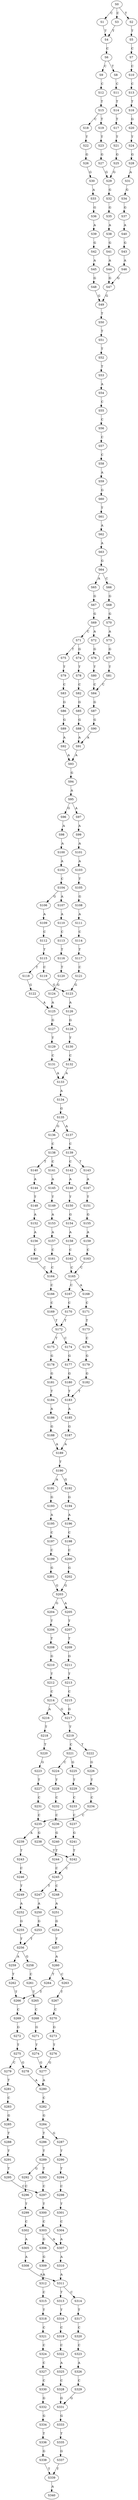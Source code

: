 strict digraph  {
	S0 -> S1 [ label = C ];
	S0 -> S2 [ label = T ];
	S0 -> S3 [ label = C ];
	S1 -> S4 [ label = T ];
	S2 -> S5 [ label = T ];
	S3 -> S4 [ label = T ];
	S4 -> S6 [ label = C ];
	S5 -> S7 [ label = C ];
	S6 -> S8 [ label = T ];
	S6 -> S9 [ label = C ];
	S7 -> S10 [ label = C ];
	S8 -> S11 [ label = C ];
	S9 -> S12 [ label = C ];
	S10 -> S13 [ label = C ];
	S11 -> S14 [ label = T ];
	S12 -> S15 [ label = T ];
	S13 -> S16 [ label = T ];
	S14 -> S17 [ label = T ];
	S15 -> S18 [ label = C ];
	S15 -> S19 [ label = T ];
	S16 -> S20 [ label = G ];
	S17 -> S21 [ label = T ];
	S18 -> S22 [ label = T ];
	S19 -> S23 [ label = T ];
	S20 -> S24 [ label = T ];
	S21 -> S25 [ label = G ];
	S22 -> S26 [ label = G ];
	S23 -> S27 [ label = G ];
	S24 -> S28 [ label = G ];
	S25 -> S29 [ label = G ];
	S26 -> S30 [ label = G ];
	S27 -> S29 [ label = G ];
	S28 -> S31 [ label = A ];
	S29 -> S32 [ label = G ];
	S30 -> S33 [ label = A ];
	S31 -> S34 [ label = G ];
	S32 -> S35 [ label = G ];
	S33 -> S36 [ label = G ];
	S34 -> S37 [ label = G ];
	S35 -> S38 [ label = A ];
	S36 -> S39 [ label = A ];
	S37 -> S40 [ label = A ];
	S38 -> S41 [ label = G ];
	S39 -> S42 [ label = G ];
	S40 -> S43 [ label = G ];
	S41 -> S44 [ label = A ];
	S42 -> S45 [ label = A ];
	S43 -> S46 [ label = A ];
	S44 -> S47 [ label = G ];
	S45 -> S48 [ label = G ];
	S46 -> S47 [ label = G ];
	S47 -> S49 [ label = G ];
	S48 -> S49 [ label = G ];
	S49 -> S50 [ label = T ];
	S50 -> S51 [ label = T ];
	S51 -> S52 [ label = T ];
	S52 -> S53 [ label = T ];
	S53 -> S54 [ label = A ];
	S54 -> S55 [ label = C ];
	S55 -> S56 [ label = C ];
	S56 -> S57 [ label = C ];
	S57 -> S58 [ label = C ];
	S58 -> S59 [ label = A ];
	S59 -> S60 [ label = G ];
	S60 -> S61 [ label = T ];
	S61 -> S62 [ label = A ];
	S62 -> S63 [ label = A ];
	S63 -> S64 [ label = G ];
	S64 -> S65 [ label = A ];
	S64 -> S66 [ label = C ];
	S65 -> S67 [ label = G ];
	S66 -> S68 [ label = G ];
	S67 -> S69 [ label = G ];
	S68 -> S70 [ label = G ];
	S69 -> S71 [ label = C ];
	S69 -> S72 [ label = A ];
	S70 -> S73 [ label = A ];
	S71 -> S74 [ label = G ];
	S71 -> S75 [ label = T ];
	S72 -> S76 [ label = G ];
	S73 -> S77 [ label = G ];
	S74 -> S78 [ label = T ];
	S75 -> S79 [ label = T ];
	S76 -> S80 [ label = T ];
	S77 -> S81 [ label = T ];
	S78 -> S82 [ label = C ];
	S79 -> S83 [ label = C ];
	S80 -> S84 [ label = C ];
	S81 -> S84 [ label = C ];
	S82 -> S85 [ label = G ];
	S83 -> S86 [ label = G ];
	S84 -> S87 [ label = G ];
	S85 -> S88 [ label = G ];
	S86 -> S89 [ label = G ];
	S87 -> S90 [ label = G ];
	S88 -> S91 [ label = A ];
	S89 -> S92 [ label = A ];
	S90 -> S91 [ label = A ];
	S91 -> S93 [ label = A ];
	S92 -> S93 [ label = A ];
	S93 -> S94 [ label = G ];
	S94 -> S95 [ label = A ];
	S95 -> S96 [ label = G ];
	S95 -> S97 [ label = A ];
	S96 -> S98 [ label = A ];
	S97 -> S99 [ label = A ];
	S98 -> S100 [ label = A ];
	S99 -> S101 [ label = A ];
	S100 -> S102 [ label = A ];
	S101 -> S103 [ label = A ];
	S102 -> S104 [ label = C ];
	S103 -> S105 [ label = T ];
	S104 -> S106 [ label = G ];
	S104 -> S107 [ label = A ];
	S105 -> S108 [ label = G ];
	S106 -> S109 [ label = A ];
	S107 -> S110 [ label = A ];
	S108 -> S111 [ label = A ];
	S109 -> S112 [ label = C ];
	S110 -> S113 [ label = C ];
	S111 -> S114 [ label = C ];
	S112 -> S115 [ label = T ];
	S113 -> S116 [ label = T ];
	S114 -> S117 [ label = T ];
	S115 -> S118 [ label = T ];
	S115 -> S119 [ label = C ];
	S116 -> S120 [ label = T ];
	S117 -> S121 [ label = C ];
	S118 -> S122 [ label = G ];
	S119 -> S123 [ label = G ];
	S120 -> S124 [ label = G ];
	S121 -> S123 [ label = G ];
	S122 -> S125 [ label = A ];
	S123 -> S126 [ label = A ];
	S124 -> S125 [ label = A ];
	S125 -> S127 [ label = G ];
	S126 -> S128 [ label = G ];
	S127 -> S129 [ label = T ];
	S128 -> S130 [ label = T ];
	S129 -> S131 [ label = C ];
	S130 -> S132 [ label = C ];
	S131 -> S133 [ label = A ];
	S132 -> S133 [ label = A ];
	S133 -> S134 [ label = A ];
	S134 -> S135 [ label = G ];
	S135 -> S136 [ label = G ];
	S135 -> S137 [ label = A ];
	S136 -> S138 [ label = C ];
	S137 -> S139 [ label = C ];
	S138 -> S140 [ label = T ];
	S138 -> S141 [ label = C ];
	S139 -> S142 [ label = C ];
	S139 -> S143 [ label = T ];
	S140 -> S144 [ label = A ];
	S141 -> S145 [ label = A ];
	S142 -> S146 [ label = A ];
	S143 -> S147 [ label = A ];
	S144 -> S148 [ label = T ];
	S145 -> S149 [ label = T ];
	S146 -> S150 [ label = T ];
	S147 -> S151 [ label = T ];
	S148 -> S152 [ label = A ];
	S149 -> S153 [ label = A ];
	S150 -> S154 [ label = G ];
	S151 -> S155 [ label = G ];
	S152 -> S156 [ label = A ];
	S153 -> S157 [ label = A ];
	S154 -> S158 [ label = A ];
	S155 -> S159 [ label = A ];
	S156 -> S160 [ label = C ];
	S157 -> S161 [ label = C ];
	S158 -> S162 [ label = C ];
	S159 -> S163 [ label = C ];
	S160 -> S164 [ label = C ];
	S161 -> S164 [ label = C ];
	S162 -> S165 [ label = C ];
	S163 -> S165 [ label = C ];
	S164 -> S166 [ label = C ];
	S165 -> S167 [ label = C ];
	S165 -> S168 [ label = A ];
	S166 -> S169 [ label = C ];
	S167 -> S170 [ label = C ];
	S168 -> S171 [ label = C ];
	S169 -> S172 [ label = T ];
	S170 -> S172 [ label = T ];
	S171 -> S173 [ label = T ];
	S172 -> S174 [ label = C ];
	S172 -> S175 [ label = T ];
	S173 -> S176 [ label = C ];
	S174 -> S177 [ label = G ];
	S175 -> S178 [ label = G ];
	S176 -> S179 [ label = G ];
	S177 -> S180 [ label = G ];
	S178 -> S181 [ label = G ];
	S179 -> S182 [ label = G ];
	S180 -> S183 [ label = T ];
	S181 -> S184 [ label = T ];
	S182 -> S183 [ label = T ];
	S183 -> S185 [ label = A ];
	S184 -> S186 [ label = A ];
	S185 -> S187 [ label = G ];
	S186 -> S188 [ label = G ];
	S187 -> S189 [ label = A ];
	S188 -> S189 [ label = A ];
	S189 -> S190 [ label = T ];
	S190 -> S191 [ label = A ];
	S190 -> S192 [ label = G ];
	S191 -> S193 [ label = G ];
	S192 -> S194 [ label = G ];
	S193 -> S195 [ label = A ];
	S194 -> S196 [ label = A ];
	S195 -> S197 [ label = C ];
	S196 -> S198 [ label = C ];
	S197 -> S199 [ label = C ];
	S198 -> S200 [ label = C ];
	S199 -> S201 [ label = G ];
	S200 -> S202 [ label = G ];
	S201 -> S203 [ label = G ];
	S202 -> S203 [ label = G ];
	S203 -> S204 [ label = G ];
	S203 -> S205 [ label = A ];
	S204 -> S206 [ label = T ];
	S205 -> S207 [ label = T ];
	S206 -> S208 [ label = T ];
	S207 -> S209 [ label = T ];
	S208 -> S210 [ label = G ];
	S209 -> S211 [ label = G ];
	S210 -> S212 [ label = T ];
	S211 -> S213 [ label = T ];
	S212 -> S214 [ label = C ];
	S213 -> S215 [ label = C ];
	S214 -> S216 [ label = A ];
	S214 -> S217 [ label = G ];
	S215 -> S217 [ label = G ];
	S216 -> S218 [ label = T ];
	S217 -> S219 [ label = T ];
	S218 -> S220 [ label = T ];
	S219 -> S221 [ label = C ];
	S219 -> S222 [ label = T ];
	S220 -> S223 [ label = G ];
	S221 -> S224 [ label = C ];
	S221 -> S225 [ label = G ];
	S222 -> S226 [ label = G ];
	S223 -> S227 [ label = T ];
	S224 -> S228 [ label = T ];
	S225 -> S229 [ label = T ];
	S226 -> S230 [ label = T ];
	S227 -> S231 [ label = C ];
	S228 -> S232 [ label = C ];
	S229 -> S233 [ label = C ];
	S230 -> S234 [ label = C ];
	S231 -> S235 [ label = C ];
	S232 -> S236 [ label = C ];
	S233 -> S237 [ label = C ];
	S234 -> S235 [ label = C ];
	S235 -> S238 [ label = G ];
	S235 -> S239 [ label = A ];
	S236 -> S240 [ label = G ];
	S237 -> S241 [ label = G ];
	S238 -> S242 [ label = T ];
	S239 -> S243 [ label = T ];
	S240 -> S244 [ label = T ];
	S241 -> S242 [ label = T ];
	S242 -> S245 [ label = C ];
	S243 -> S246 [ label = C ];
	S244 -> S245 [ label = C ];
	S245 -> S247 [ label = T ];
	S245 -> S248 [ label = C ];
	S246 -> S249 [ label = T ];
	S247 -> S250 [ label = A ];
	S248 -> S251 [ label = A ];
	S249 -> S252 [ label = A ];
	S250 -> S253 [ label = G ];
	S251 -> S254 [ label = G ];
	S252 -> S255 [ label = G ];
	S253 -> S256 [ label = T ];
	S254 -> S257 [ label = T ];
	S255 -> S256 [ label = T ];
	S256 -> S258 [ label = G ];
	S256 -> S259 [ label = A ];
	S257 -> S260 [ label = A ];
	S258 -> S261 [ label = C ];
	S259 -> S262 [ label = T ];
	S260 -> S263 [ label = C ];
	S260 -> S264 [ label = T ];
	S261 -> S265 [ label = T ];
	S262 -> S266 [ label = T ];
	S263 -> S267 [ label = T ];
	S264 -> S266 [ label = T ];
	S265 -> S268 [ label = C ];
	S266 -> S269 [ label = C ];
	S267 -> S270 [ label = C ];
	S268 -> S271 [ label = G ];
	S269 -> S272 [ label = G ];
	S270 -> S273 [ label = G ];
	S271 -> S274 [ label = T ];
	S272 -> S275 [ label = T ];
	S273 -> S276 [ label = T ];
	S274 -> S277 [ label = G ];
	S275 -> S278 [ label = G ];
	S275 -> S279 [ label = C ];
	S276 -> S277 [ label = G ];
	S277 -> S280 [ label = A ];
	S278 -> S280 [ label = A ];
	S279 -> S281 [ label = T ];
	S280 -> S282 [ label = C ];
	S281 -> S283 [ label = C ];
	S282 -> S284 [ label = G ];
	S283 -> S285 [ label = G ];
	S284 -> S286 [ label = T ];
	S284 -> S287 [ label = G ];
	S285 -> S288 [ label = T ];
	S286 -> S289 [ label = T ];
	S287 -> S290 [ label = T ];
	S288 -> S291 [ label = T ];
	S289 -> S292 [ label = G ];
	S289 -> S293 [ label = T ];
	S290 -> S294 [ label = T ];
	S291 -> S295 [ label = T ];
	S292 -> S296 [ label = C ];
	S293 -> S297 [ label = C ];
	S294 -> S298 [ label = C ];
	S295 -> S297 [ label = C ];
	S296 -> S299 [ label = T ];
	S297 -> S300 [ label = T ];
	S298 -> S301 [ label = T ];
	S299 -> S302 [ label = C ];
	S300 -> S303 [ label = C ];
	S301 -> S304 [ label = C ];
	S302 -> S305 [ label = A ];
	S303 -> S306 [ label = G ];
	S303 -> S307 [ label = A ];
	S304 -> S307 [ label = A ];
	S305 -> S308 [ label = A ];
	S306 -> S309 [ label = G ];
	S307 -> S310 [ label = A ];
	S308 -> S311 [ label = A ];
	S309 -> S312 [ label = A ];
	S310 -> S311 [ label = A ];
	S311 -> S313 [ label = T ];
	S311 -> S314 [ label = C ];
	S312 -> S315 [ label = C ];
	S313 -> S316 [ label = T ];
	S314 -> S317 [ label = T ];
	S315 -> S318 [ label = T ];
	S316 -> S319 [ label = C ];
	S317 -> S320 [ label = C ];
	S318 -> S321 [ label = C ];
	S319 -> S322 [ label = C ];
	S320 -> S323 [ label = C ];
	S321 -> S324 [ label = C ];
	S322 -> S325 [ label = A ];
	S323 -> S326 [ label = A ];
	S324 -> S327 [ label = C ];
	S325 -> S328 [ label = C ];
	S326 -> S329 [ label = C ];
	S327 -> S330 [ label = C ];
	S328 -> S331 [ label = G ];
	S329 -> S331 [ label = G ];
	S330 -> S332 [ label = G ];
	S331 -> S333 [ label = G ];
	S332 -> S334 [ label = G ];
	S333 -> S335 [ label = T ];
	S334 -> S336 [ label = T ];
	S335 -> S337 [ label = G ];
	S336 -> S338 [ label = G ];
	S337 -> S339 [ label = T ];
	S338 -> S339 [ label = T ];
	S339 -> S340 [ label = A ];
}
